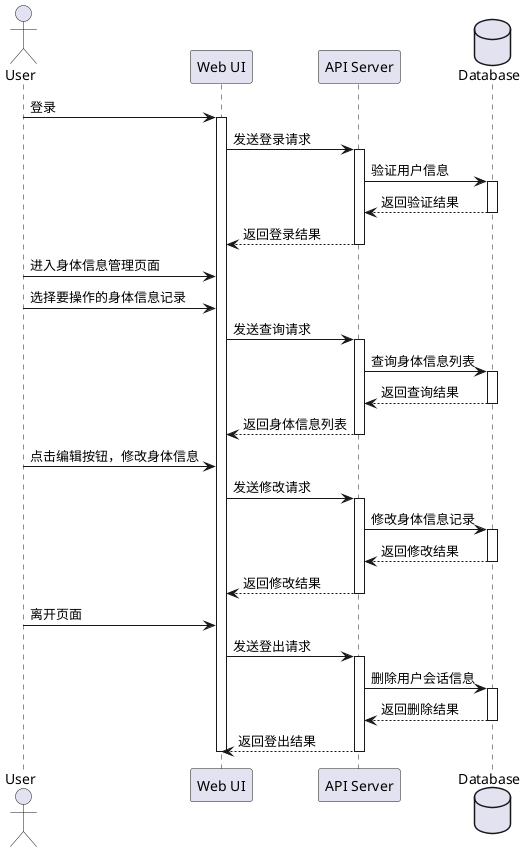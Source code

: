@startuml
actor User
participant "Web UI" as WebUI
participant "API Server" as APIServer
database "Database" as DB

User -> WebUI: 登录
activate WebUI

WebUI -> APIServer: 发送登录请求
activate APIServer

APIServer -> DB: 验证用户信息
activate DB

DB --> APIServer: 返回验证结果
deactivate DB

APIServer --> WebUI: 返回登录结果
deactivate APIServer

User -> WebUI: 进入身体信息管理页面
User -> WebUI: 选择要操作的身体信息记录

WebUI -> APIServer: 发送查询请求
activate APIServer

APIServer -> DB: 查询身体信息列表
activate DB

DB --> APIServer: 返回查询结果
deactivate DB

APIServer --> WebUI: 返回身体信息列表
deactivate APIServer

User -> WebUI: 点击编辑按钮，修改身体信息

WebUI -> APIServer: 发送修改请求
activate APIServer

APIServer -> DB: 修改身体信息记录
activate DB

DB --> APIServer: 返回修改结果
deactivate DB

APIServer --> WebUI: 返回修改结果
deactivate APIServer

User -> WebUI: 离开页面

WebUI -> APIServer: 发送登出请求
activate APIServer

APIServer -> DB: 删除用户会话信息
activate DB

DB --> APIServer: 返回删除结果
deactivate DB

APIServer --> WebUI: 返回登出结果
deactivate APIServer

deactivate WebUI
@enduml

